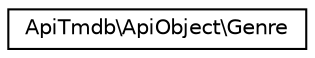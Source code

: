 digraph "Graphical Class Hierarchy"
{
  edge [fontname="Helvetica",fontsize="10",labelfontname="Helvetica",labelfontsize="10"];
  node [fontname="Helvetica",fontsize="10",shape=record];
  rankdir="LR";
  Node0 [label="ApiTmdb\\ApiObject\\Genre",height=0.2,width=0.4,color="black", fillcolor="white", style="filled",URL="$classApiTmdb_1_1ApiObject_1_1Genre.html"];
}

